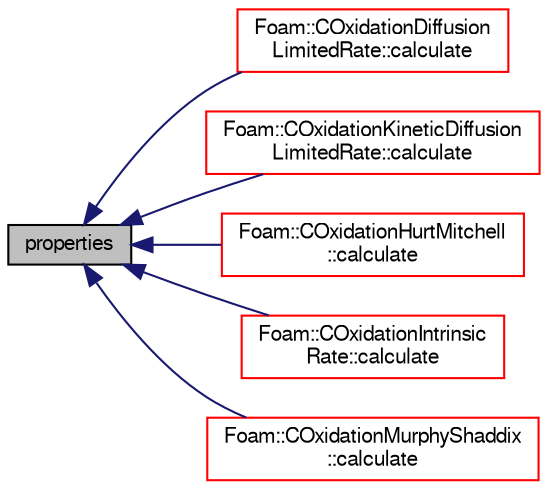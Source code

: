 digraph "properties"
{
  bgcolor="transparent";
  edge [fontname="FreeSans",fontsize="10",labelfontname="FreeSans",labelfontsize="10"];
  node [fontname="FreeSans",fontsize="10",shape=record];
  rankdir="LR";
  Node1552 [label="properties",height=0.2,width=0.4,color="black", fillcolor="grey75", style="filled", fontcolor="black"];
  Node1552 -> Node1553 [dir="back",color="midnightblue",fontsize="10",style="solid",fontname="FreeSans"];
  Node1553 [label="Foam::COxidationDiffusion\lLimitedRate::calculate",height=0.2,width=0.4,color="red",URL="$a23614.html#ab36dcb98739391d3c7b2a2e2a4f44be8",tooltip="Update surface reactions. "];
  Node1552 -> Node1557 [dir="back",color="midnightblue",fontsize="10",style="solid",fontname="FreeSans"];
  Node1557 [label="Foam::COxidationKineticDiffusion\lLimitedRate::calculate",height=0.2,width=0.4,color="red",URL="$a23630.html#ab36dcb98739391d3c7b2a2e2a4f44be8",tooltip="Update surface reactions. "];
  Node1552 -> Node1561 [dir="back",color="midnightblue",fontsize="10",style="solid",fontname="FreeSans"];
  Node1561 [label="Foam::COxidationHurtMitchell\l::calculate",height=0.2,width=0.4,color="red",URL="$a23618.html#ab36dcb98739391d3c7b2a2e2a4f44be8",tooltip="Update surface reactions. "];
  Node1552 -> Node1564 [dir="back",color="midnightblue",fontsize="10",style="solid",fontname="FreeSans"];
  Node1564 [label="Foam::COxidationIntrinsic\lRate::calculate",height=0.2,width=0.4,color="red",URL="$a23626.html#ab36dcb98739391d3c7b2a2e2a4f44be8",tooltip="Update surface reactions. "];
  Node1552 -> Node1568 [dir="back",color="midnightblue",fontsize="10",style="solid",fontname="FreeSans"];
  Node1568 [label="Foam::COxidationMurphyShaddix\l::calculate",height=0.2,width=0.4,color="red",URL="$a23634.html#ab36dcb98739391d3c7b2a2e2a4f44be8",tooltip="Update surface reactions. "];
}
